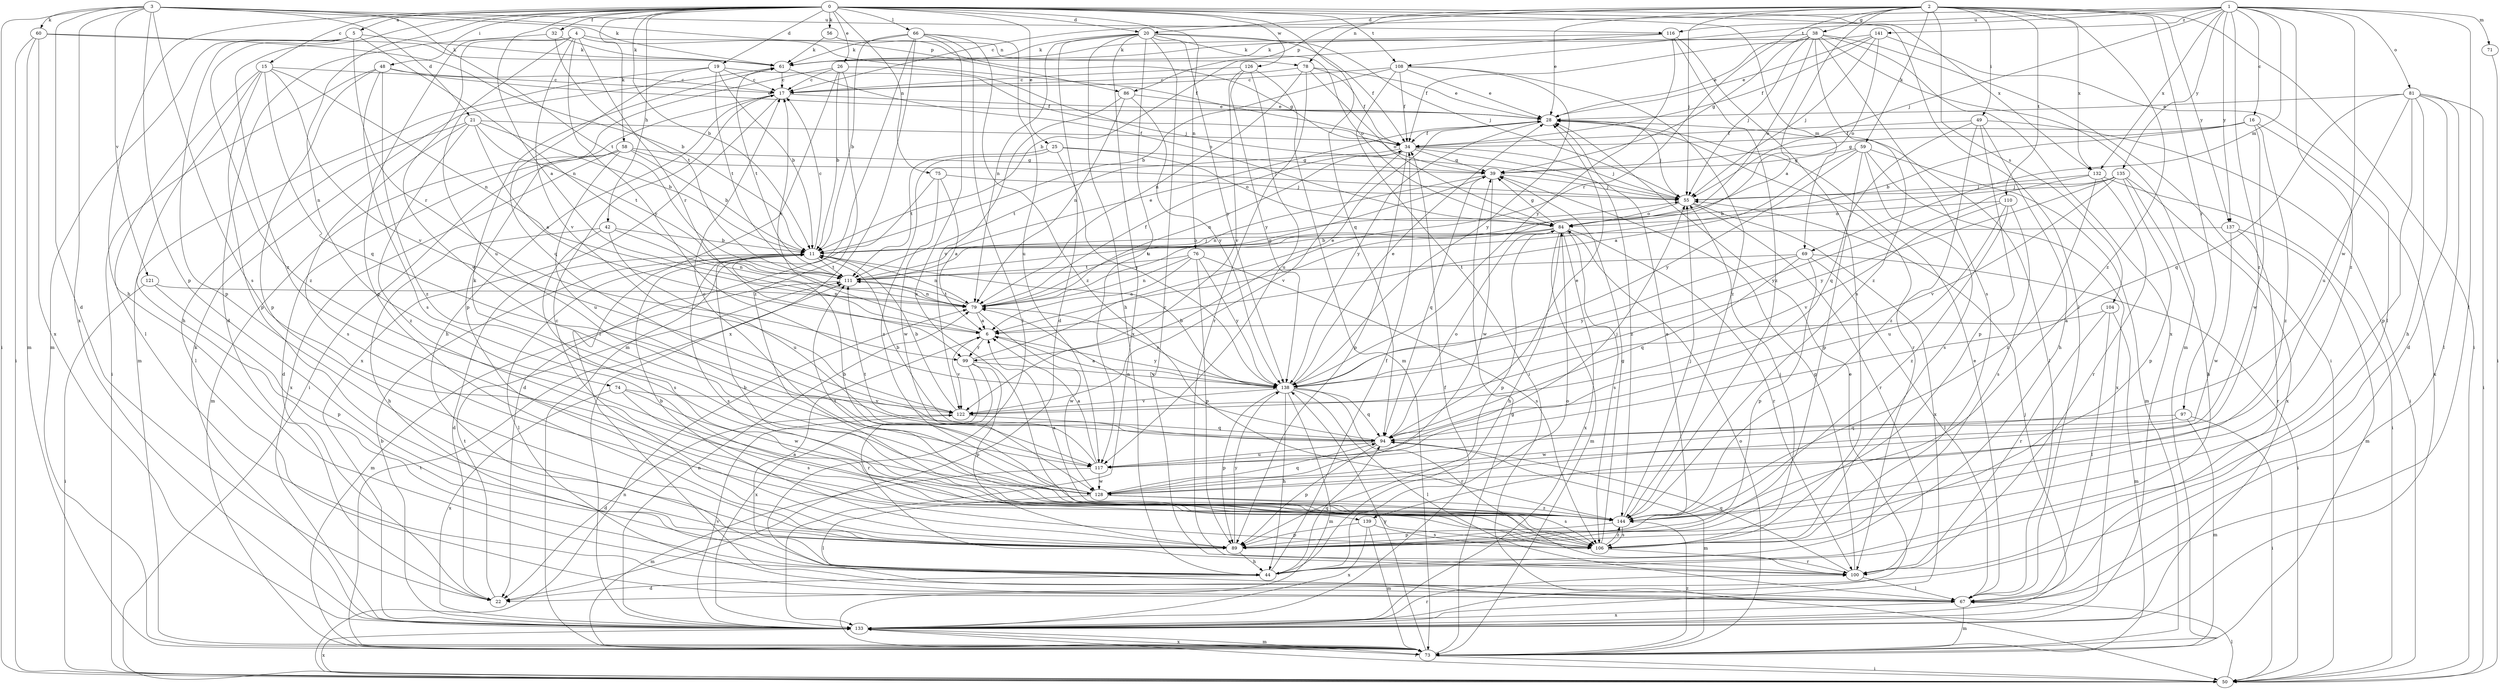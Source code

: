 strict digraph  {
0;
1;
2;
3;
4;
5;
6;
11;
15;
16;
17;
19;
20;
21;
22;
25;
26;
28;
32;
34;
38;
39;
42;
44;
48;
49;
50;
55;
56;
58;
59;
60;
61;
66;
67;
69;
71;
73;
74;
75;
76;
78;
79;
81;
84;
86;
89;
94;
97;
99;
100;
104;
106;
108;
110;
111;
116;
117;
121;
122;
126;
128;
132;
133;
135;
137;
138;
139;
141;
144;
0 -> 5  [label=a];
0 -> 6  [label=a];
0 -> 11  [label=b];
0 -> 15  [label=c];
0 -> 19  [label=d];
0 -> 20  [label=d];
0 -> 25  [label=e];
0 -> 26  [label=e];
0 -> 32  [label=f];
0 -> 42  [label=h];
0 -> 44  [label=h];
0 -> 48  [label=i];
0 -> 56  [label=k];
0 -> 58  [label=k];
0 -> 66  [label=l];
0 -> 67  [label=l];
0 -> 69  [label=m];
0 -> 74  [label=n];
0 -> 75  [label=n];
0 -> 76  [label=n];
0 -> 94  [label=q];
0 -> 108  [label=t];
0 -> 126  [label=w];
0 -> 132  [label=x];
0 -> 139  [label=z];
1 -> 16  [label=c];
1 -> 17  [label=c];
1 -> 55  [label=j];
1 -> 67  [label=l];
1 -> 69  [label=m];
1 -> 71  [label=m];
1 -> 81  [label=o];
1 -> 108  [label=t];
1 -> 116  [label=u];
1 -> 128  [label=w];
1 -> 132  [label=x];
1 -> 135  [label=y];
1 -> 137  [label=y];
1 -> 139  [label=z];
1 -> 141  [label=z];
1 -> 144  [label=z];
2 -> 6  [label=a];
2 -> 20  [label=d];
2 -> 28  [label=e];
2 -> 38  [label=g];
2 -> 49  [label=i];
2 -> 50  [label=i];
2 -> 55  [label=j];
2 -> 59  [label=k];
2 -> 78  [label=n];
2 -> 86  [label=p];
2 -> 97  [label=r];
2 -> 99  [label=r];
2 -> 104  [label=s];
2 -> 110  [label=t];
2 -> 132  [label=x];
2 -> 137  [label=y];
2 -> 144  [label=z];
3 -> 21  [label=d];
3 -> 22  [label=d];
3 -> 50  [label=i];
3 -> 60  [label=k];
3 -> 61  [label=k];
3 -> 86  [label=p];
3 -> 89  [label=p];
3 -> 106  [label=s];
3 -> 111  [label=t];
3 -> 116  [label=u];
3 -> 121  [label=v];
3 -> 133  [label=x];
4 -> 34  [label=f];
4 -> 78  [label=n];
4 -> 89  [label=p];
4 -> 99  [label=r];
4 -> 117  [label=u];
4 -> 122  [label=v];
4 -> 128  [label=w];
4 -> 138  [label=y];
5 -> 61  [label=k];
5 -> 73  [label=m];
5 -> 79  [label=n];
5 -> 89  [label=p];
5 -> 99  [label=r];
5 -> 144  [label=z];
6 -> 17  [label=c];
6 -> 99  [label=r];
6 -> 122  [label=v];
6 -> 138  [label=y];
11 -> 17  [label=c];
11 -> 22  [label=d];
11 -> 67  [label=l];
11 -> 79  [label=n];
11 -> 106  [label=s];
11 -> 111  [label=t];
15 -> 17  [label=c];
15 -> 44  [label=h];
15 -> 67  [label=l];
15 -> 79  [label=n];
15 -> 89  [label=p];
15 -> 94  [label=q];
15 -> 122  [label=v];
16 -> 11  [label=b];
16 -> 34  [label=f];
16 -> 39  [label=g];
16 -> 128  [label=w];
16 -> 133  [label=x];
16 -> 144  [label=z];
17 -> 28  [label=e];
17 -> 44  [label=h];
17 -> 50  [label=i];
17 -> 133  [label=x];
19 -> 11  [label=b];
19 -> 17  [label=c];
19 -> 34  [label=f];
19 -> 73  [label=m];
19 -> 94  [label=q];
19 -> 111  [label=t];
20 -> 22  [label=d];
20 -> 34  [label=f];
20 -> 44  [label=h];
20 -> 55  [label=j];
20 -> 61  [label=k];
20 -> 79  [label=n];
20 -> 84  [label=o];
20 -> 100  [label=r];
20 -> 117  [label=u];
20 -> 133  [label=x];
20 -> 138  [label=y];
21 -> 6  [label=a];
21 -> 11  [label=b];
21 -> 34  [label=f];
21 -> 67  [label=l];
21 -> 106  [label=s];
21 -> 111  [label=t];
21 -> 144  [label=z];
22 -> 111  [label=t];
25 -> 39  [label=g];
25 -> 84  [label=o];
25 -> 111  [label=t];
25 -> 138  [label=y];
25 -> 144  [label=z];
26 -> 11  [label=b];
26 -> 17  [label=c];
26 -> 55  [label=j];
26 -> 67  [label=l];
26 -> 89  [label=p];
26 -> 144  [label=z];
28 -> 34  [label=f];
28 -> 55  [label=j];
28 -> 67  [label=l];
28 -> 100  [label=r];
28 -> 138  [label=y];
32 -> 22  [label=d];
32 -> 61  [label=k];
32 -> 111  [label=t];
34 -> 39  [label=g];
34 -> 55  [label=j];
34 -> 79  [label=n];
34 -> 89  [label=p];
34 -> 111  [label=t];
34 -> 122  [label=v];
34 -> 144  [label=z];
38 -> 28  [label=e];
38 -> 34  [label=f];
38 -> 39  [label=g];
38 -> 50  [label=i];
38 -> 55  [label=j];
38 -> 61  [label=k];
38 -> 73  [label=m];
38 -> 84  [label=o];
38 -> 106  [label=s];
38 -> 133  [label=x];
38 -> 144  [label=z];
39 -> 55  [label=j];
39 -> 79  [label=n];
39 -> 94  [label=q];
39 -> 128  [label=w];
42 -> 11  [label=b];
42 -> 44  [label=h];
42 -> 79  [label=n];
42 -> 106  [label=s];
42 -> 117  [label=u];
44 -> 6  [label=a];
44 -> 22  [label=d];
44 -> 34  [label=f];
44 -> 84  [label=o];
44 -> 94  [label=q];
48 -> 17  [label=c];
48 -> 28  [label=e];
48 -> 50  [label=i];
48 -> 89  [label=p];
48 -> 106  [label=s];
48 -> 144  [label=z];
49 -> 34  [label=f];
49 -> 44  [label=h];
49 -> 50  [label=i];
49 -> 89  [label=p];
49 -> 94  [label=q];
49 -> 144  [label=z];
50 -> 67  [label=l];
50 -> 79  [label=n];
50 -> 133  [label=x];
55 -> 84  [label=o];
55 -> 100  [label=r];
55 -> 133  [label=x];
56 -> 39  [label=g];
56 -> 61  [label=k];
58 -> 11  [label=b];
58 -> 22  [label=d];
58 -> 39  [label=g];
58 -> 55  [label=j];
58 -> 73  [label=m];
58 -> 117  [label=u];
58 -> 133  [label=x];
59 -> 6  [label=a];
59 -> 39  [label=g];
59 -> 73  [label=m];
59 -> 89  [label=p];
59 -> 106  [label=s];
59 -> 133  [label=x];
59 -> 138  [label=y];
60 -> 11  [label=b];
60 -> 50  [label=i];
60 -> 61  [label=k];
60 -> 73  [label=m];
60 -> 133  [label=x];
61 -> 17  [label=c];
61 -> 84  [label=o];
61 -> 111  [label=t];
66 -> 11  [label=b];
66 -> 61  [label=k];
66 -> 67  [label=l];
66 -> 73  [label=m];
66 -> 106  [label=s];
66 -> 117  [label=u];
66 -> 133  [label=x];
66 -> 144  [label=z];
67 -> 28  [label=e];
67 -> 73  [label=m];
67 -> 133  [label=x];
69 -> 50  [label=i];
69 -> 67  [label=l];
69 -> 89  [label=p];
69 -> 94  [label=q];
69 -> 111  [label=t];
69 -> 138  [label=y];
71 -> 50  [label=i];
73 -> 39  [label=g];
73 -> 50  [label=i];
73 -> 84  [label=o];
73 -> 111  [label=t];
73 -> 133  [label=x];
73 -> 138  [label=y];
73 -> 144  [label=z];
74 -> 106  [label=s];
74 -> 122  [label=v];
74 -> 128  [label=w];
74 -> 133  [label=x];
75 -> 6  [label=a];
75 -> 22  [label=d];
75 -> 55  [label=j];
75 -> 128  [label=w];
76 -> 6  [label=a];
76 -> 79  [label=n];
76 -> 89  [label=p];
76 -> 106  [label=s];
76 -> 111  [label=t];
76 -> 138  [label=y];
78 -> 17  [label=c];
78 -> 28  [label=e];
78 -> 34  [label=f];
78 -> 79  [label=n];
78 -> 84  [label=o];
78 -> 100  [label=r];
79 -> 6  [label=a];
79 -> 34  [label=f];
79 -> 39  [label=g];
79 -> 111  [label=t];
79 -> 128  [label=w];
81 -> 22  [label=d];
81 -> 28  [label=e];
81 -> 44  [label=h];
81 -> 50  [label=i];
81 -> 67  [label=l];
81 -> 89  [label=p];
81 -> 94  [label=q];
81 -> 117  [label=u];
84 -> 11  [label=b];
84 -> 39  [label=g];
84 -> 44  [label=h];
84 -> 73  [label=m];
84 -> 89  [label=p];
84 -> 100  [label=r];
84 -> 106  [label=s];
84 -> 111  [label=t];
84 -> 133  [label=x];
86 -> 28  [label=e];
86 -> 79  [label=n];
86 -> 122  [label=v];
86 -> 138  [label=y];
89 -> 11  [label=b];
89 -> 17  [label=c];
89 -> 28  [label=e];
89 -> 44  [label=h];
89 -> 138  [label=y];
94 -> 11  [label=b];
94 -> 28  [label=e];
94 -> 73  [label=m];
94 -> 79  [label=n];
94 -> 84  [label=o];
94 -> 89  [label=p];
94 -> 117  [label=u];
97 -> 50  [label=i];
97 -> 73  [label=m];
97 -> 94  [label=q];
97 -> 128  [label=w];
99 -> 28  [label=e];
99 -> 89  [label=p];
99 -> 100  [label=r];
99 -> 133  [label=x];
99 -> 138  [label=y];
100 -> 39  [label=g];
100 -> 67  [label=l];
100 -> 94  [label=q];
104 -> 6  [label=a];
104 -> 67  [label=l];
104 -> 73  [label=m];
104 -> 100  [label=r];
106 -> 39  [label=g];
106 -> 55  [label=j];
106 -> 100  [label=r];
106 -> 144  [label=z];
108 -> 11  [label=b];
108 -> 17  [label=c];
108 -> 28  [label=e];
108 -> 34  [label=f];
108 -> 50  [label=i];
108 -> 138  [label=y];
108 -> 144  [label=z];
110 -> 84  [label=o];
110 -> 106  [label=s];
110 -> 117  [label=u];
110 -> 122  [label=v];
110 -> 144  [label=z];
111 -> 28  [label=e];
111 -> 55  [label=j];
111 -> 73  [label=m];
111 -> 79  [label=n];
116 -> 11  [label=b];
116 -> 61  [label=k];
116 -> 106  [label=s];
116 -> 138  [label=y];
116 -> 144  [label=z];
117 -> 6  [label=a];
117 -> 55  [label=j];
117 -> 73  [label=m];
117 -> 111  [label=t];
117 -> 128  [label=w];
121 -> 50  [label=i];
121 -> 79  [label=n];
121 -> 89  [label=p];
122 -> 11  [label=b];
122 -> 22  [label=d];
122 -> 94  [label=q];
126 -> 17  [label=c];
126 -> 73  [label=m];
126 -> 117  [label=u];
126 -> 122  [label=v];
126 -> 138  [label=y];
128 -> 11  [label=b];
128 -> 17  [label=c];
128 -> 61  [label=k];
128 -> 67  [label=l];
128 -> 94  [label=q];
128 -> 106  [label=s];
128 -> 144  [label=z];
132 -> 50  [label=i];
132 -> 55  [label=j];
132 -> 100  [label=r];
132 -> 138  [label=y];
132 -> 144  [label=z];
133 -> 11  [label=b];
133 -> 28  [label=e];
133 -> 34  [label=f];
133 -> 50  [label=i];
133 -> 55  [label=j];
133 -> 61  [label=k];
133 -> 73  [label=m];
133 -> 79  [label=n];
133 -> 100  [label=r];
133 -> 122  [label=v];
135 -> 11  [label=b];
135 -> 44  [label=h];
135 -> 55  [label=j];
135 -> 89  [label=p];
135 -> 122  [label=v];
135 -> 133  [label=x];
135 -> 138  [label=y];
137 -> 11  [label=b];
137 -> 73  [label=m];
137 -> 100  [label=r];
137 -> 128  [label=w];
138 -> 6  [label=a];
138 -> 11  [label=b];
138 -> 28  [label=e];
138 -> 44  [label=h];
138 -> 67  [label=l];
138 -> 73  [label=m];
138 -> 79  [label=n];
138 -> 89  [label=p];
138 -> 94  [label=q];
138 -> 100  [label=r];
138 -> 122  [label=v];
139 -> 73  [label=m];
139 -> 89  [label=p];
139 -> 106  [label=s];
139 -> 133  [label=x];
141 -> 28  [label=e];
141 -> 34  [label=f];
141 -> 55  [label=j];
141 -> 61  [label=k];
141 -> 67  [label=l];
141 -> 84  [label=o];
144 -> 6  [label=a];
144 -> 11  [label=b];
144 -> 55  [label=j];
144 -> 89  [label=p];
144 -> 106  [label=s];
144 -> 111  [label=t];
}
